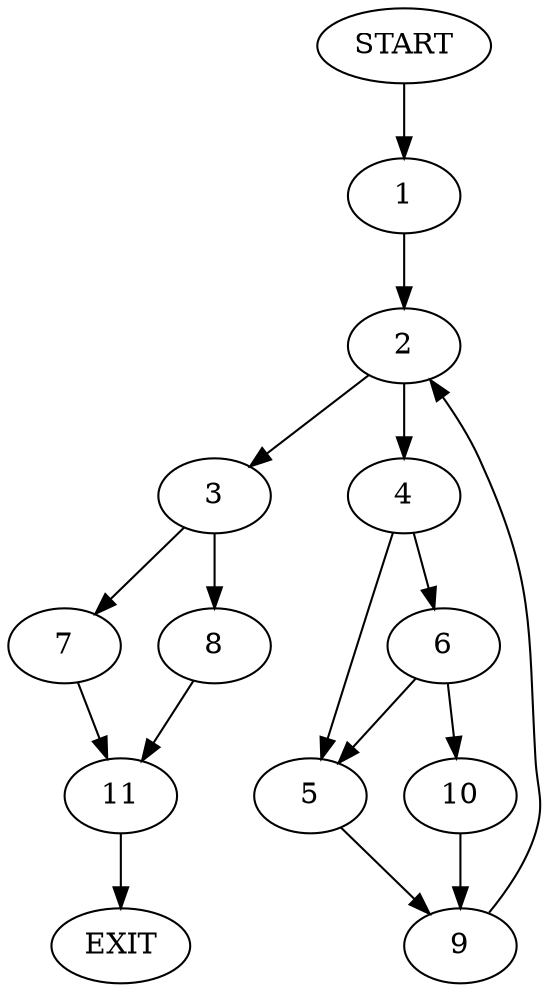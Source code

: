 digraph {
0 [label="START"]
12 [label="EXIT"]
0 -> 1
1 -> 2
2 -> 3
2 -> 4
4 -> 5
4 -> 6
3 -> 7
3 -> 8
5 -> 9
6 -> 5
6 -> 10
10 -> 9
9 -> 2
7 -> 11
8 -> 11
11 -> 12
}
